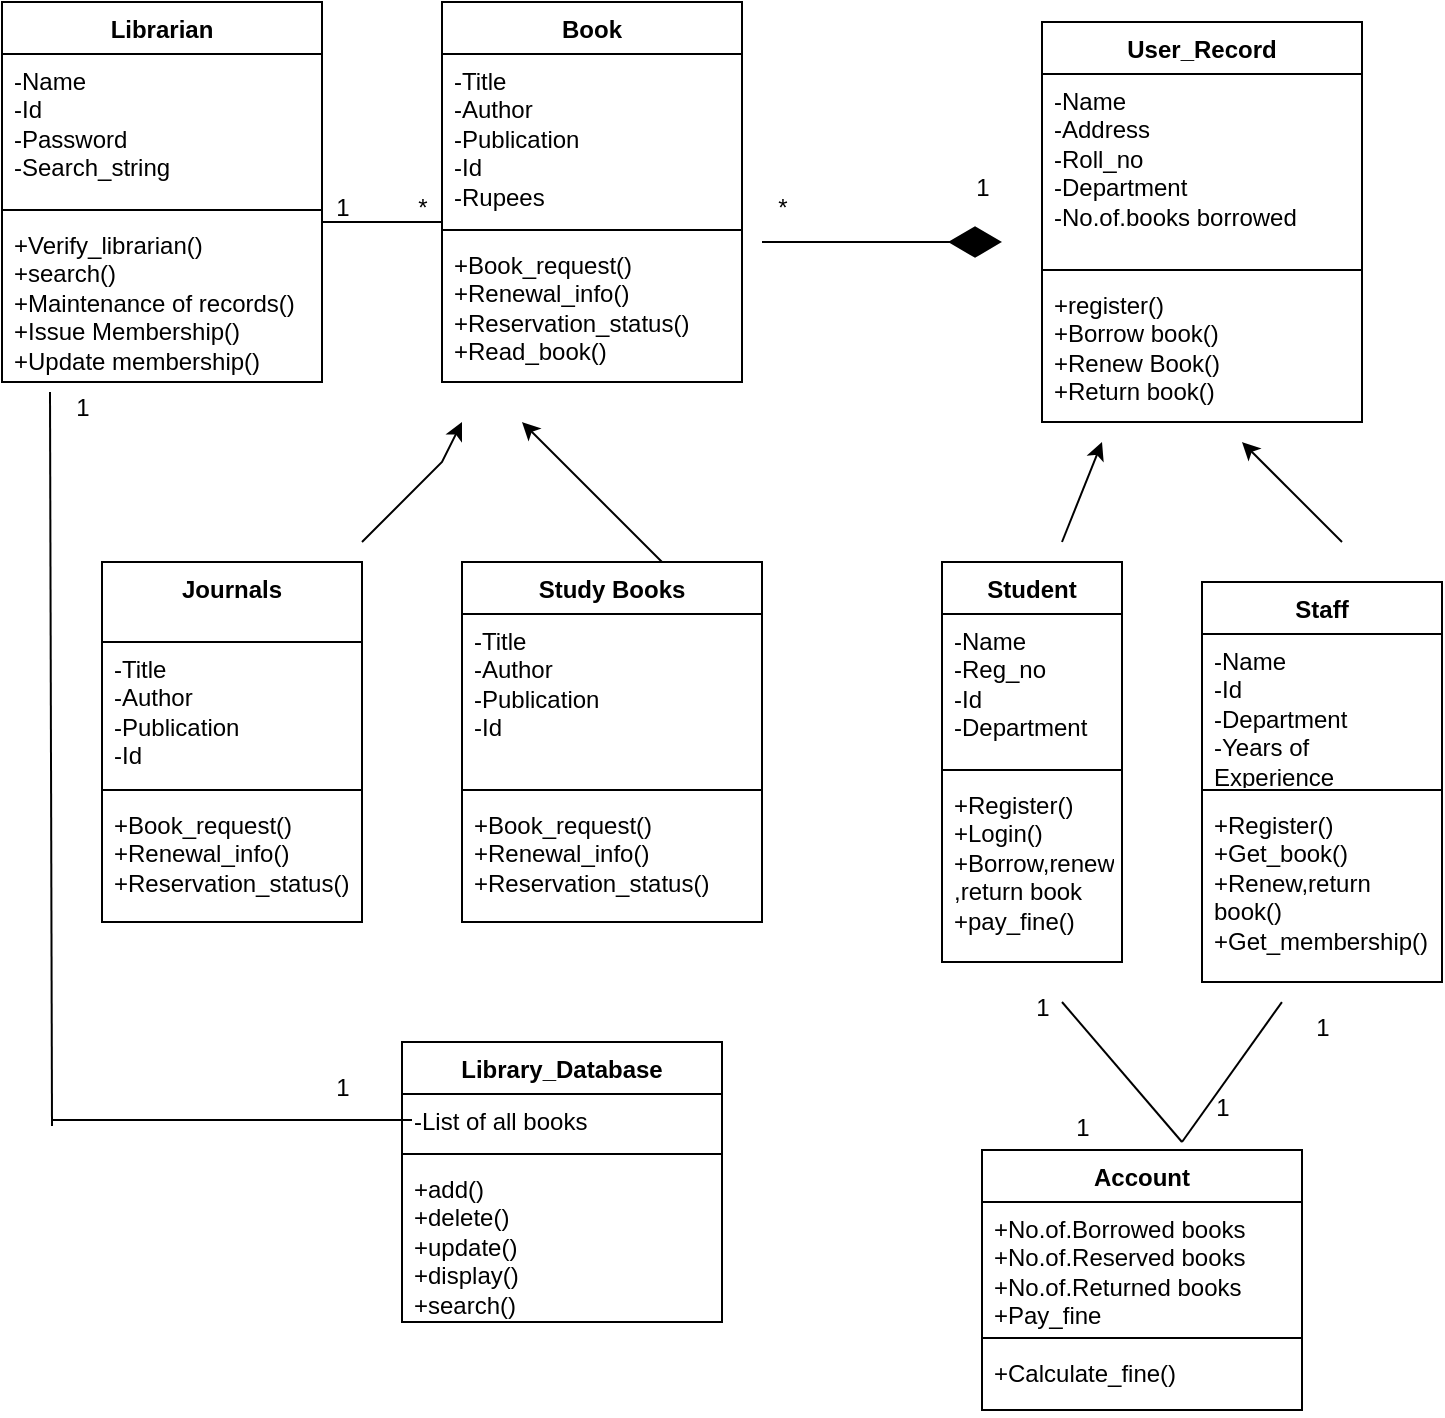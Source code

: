 <mxfile version="24.7.7">
  <diagram id="C5RBs43oDa-KdzZeNtuy" name="Page-1">
    <mxGraphModel dx="1434" dy="728" grid="1" gridSize="10" guides="1" tooltips="1" connect="1" arrows="1" fold="1" page="1" pageScale="1" pageWidth="827" pageHeight="1169" math="0" shadow="0">
      <root>
        <mxCell id="WIyWlLk6GJQsqaUBKTNV-0" />
        <mxCell id="WIyWlLk6GJQsqaUBKTNV-1" parent="WIyWlLk6GJQsqaUBKTNV-0" />
        <mxCell id="e8zVixRo0vkdpL-Mrhjq-0" value="Book" style="swimlane;fontStyle=1;align=center;verticalAlign=top;childLayout=stackLayout;horizontal=1;startSize=26;horizontalStack=0;resizeParent=1;resizeParentMax=0;resizeLast=0;collapsible=1;marginBottom=0;whiteSpace=wrap;html=1;" vertex="1" parent="WIyWlLk6GJQsqaUBKTNV-1">
          <mxGeometry x="240" y="30" width="150" height="190" as="geometry" />
        </mxCell>
        <mxCell id="e8zVixRo0vkdpL-Mrhjq-1" value="-Title&lt;div&gt;-Author&lt;/div&gt;&lt;div&gt;-Publication&lt;/div&gt;&lt;div&gt;-Id&lt;/div&gt;&lt;div&gt;-Rupees&lt;/div&gt;" style="text;strokeColor=none;fillColor=none;align=left;verticalAlign=top;spacingLeft=4;spacingRight=4;overflow=hidden;rotatable=0;points=[[0,0.5],[1,0.5]];portConstraint=eastwest;whiteSpace=wrap;html=1;" vertex="1" parent="e8zVixRo0vkdpL-Mrhjq-0">
          <mxGeometry y="26" width="150" height="84" as="geometry" />
        </mxCell>
        <mxCell id="e8zVixRo0vkdpL-Mrhjq-2" value="" style="line;strokeWidth=1;fillColor=none;align=left;verticalAlign=middle;spacingTop=-1;spacingLeft=3;spacingRight=3;rotatable=0;labelPosition=right;points=[];portConstraint=eastwest;strokeColor=inherit;" vertex="1" parent="e8zVixRo0vkdpL-Mrhjq-0">
          <mxGeometry y="110" width="150" height="8" as="geometry" />
        </mxCell>
        <mxCell id="e8zVixRo0vkdpL-Mrhjq-3" value="&lt;div&gt;+Book_request()&lt;/div&gt;&lt;div&gt;+Renewal_info()&lt;/div&gt;&lt;div&gt;+Reservation_status()&lt;/div&gt;&lt;div&gt;+Read_book()&lt;/div&gt;" style="text;strokeColor=none;fillColor=none;align=left;verticalAlign=top;spacingLeft=4;spacingRight=4;overflow=hidden;rotatable=0;points=[[0,0.5],[1,0.5]];portConstraint=eastwest;whiteSpace=wrap;html=1;" vertex="1" parent="e8zVixRo0vkdpL-Mrhjq-0">
          <mxGeometry y="118" width="150" height="72" as="geometry" />
        </mxCell>
        <mxCell id="e8zVixRo0vkdpL-Mrhjq-6" value="" style="endArrow=classic;html=1;rounded=0;" edge="1" parent="WIyWlLk6GJQsqaUBKTNV-1">
          <mxGeometry width="50" height="50" relative="1" as="geometry">
            <mxPoint x="200" y="300" as="sourcePoint" />
            <mxPoint x="250" y="240" as="targetPoint" />
            <Array as="points">
              <mxPoint x="240" y="260" />
            </Array>
          </mxGeometry>
        </mxCell>
        <mxCell id="e8zVixRo0vkdpL-Mrhjq-9" value="" style="endArrow=classic;html=1;rounded=0;" edge="1" parent="WIyWlLk6GJQsqaUBKTNV-1">
          <mxGeometry width="50" height="50" relative="1" as="geometry">
            <mxPoint x="350" y="310" as="sourcePoint" />
            <mxPoint x="280" y="240" as="targetPoint" />
          </mxGeometry>
        </mxCell>
        <mxCell id="e8zVixRo0vkdpL-Mrhjq-10" value="Journals" style="swimlane;fontStyle=1;align=center;verticalAlign=top;childLayout=stackLayout;horizontal=1;startSize=40;horizontalStack=0;resizeParent=1;resizeParentMax=0;resizeLast=0;collapsible=1;marginBottom=0;whiteSpace=wrap;html=1;" vertex="1" parent="WIyWlLk6GJQsqaUBKTNV-1">
          <mxGeometry x="70" y="310" width="130" height="180" as="geometry" />
        </mxCell>
        <mxCell id="e8zVixRo0vkdpL-Mrhjq-11" value="&lt;div&gt;-Title&lt;/div&gt;&lt;div&gt;-Author&lt;/div&gt;&lt;div&gt;-Publication&lt;/div&gt;&lt;div&gt;-Id&lt;/div&gt;" style="text;strokeColor=none;fillColor=none;align=left;verticalAlign=top;spacingLeft=4;spacingRight=4;overflow=hidden;rotatable=0;points=[[0,0.5],[1,0.5]];portConstraint=eastwest;whiteSpace=wrap;html=1;" vertex="1" parent="e8zVixRo0vkdpL-Mrhjq-10">
          <mxGeometry y="40" width="130" height="70" as="geometry" />
        </mxCell>
        <mxCell id="e8zVixRo0vkdpL-Mrhjq-12" value="" style="line;strokeWidth=1;fillColor=none;align=left;verticalAlign=middle;spacingTop=-1;spacingLeft=3;spacingRight=3;rotatable=0;labelPosition=right;points=[];portConstraint=eastwest;strokeColor=inherit;" vertex="1" parent="e8zVixRo0vkdpL-Mrhjq-10">
          <mxGeometry y="110" width="130" height="8" as="geometry" />
        </mxCell>
        <mxCell id="e8zVixRo0vkdpL-Mrhjq-13" value="+Book_request()&lt;div&gt;+Renewal_info()&lt;/div&gt;&lt;div&gt;+Reservation_status()&lt;/div&gt;" style="text;strokeColor=none;fillColor=none;align=left;verticalAlign=top;spacingLeft=4;spacingRight=4;overflow=hidden;rotatable=0;points=[[0,0.5],[1,0.5]];portConstraint=eastwest;whiteSpace=wrap;html=1;" vertex="1" parent="e8zVixRo0vkdpL-Mrhjq-10">
          <mxGeometry y="118" width="130" height="62" as="geometry" />
        </mxCell>
        <mxCell id="e8zVixRo0vkdpL-Mrhjq-14" value="Study Books" style="swimlane;fontStyle=1;align=center;verticalAlign=top;childLayout=stackLayout;horizontal=1;startSize=26;horizontalStack=0;resizeParent=1;resizeParentMax=0;resizeLast=0;collapsible=1;marginBottom=0;whiteSpace=wrap;html=1;" vertex="1" parent="WIyWlLk6GJQsqaUBKTNV-1">
          <mxGeometry x="250" y="310" width="150" height="180" as="geometry" />
        </mxCell>
        <mxCell id="e8zVixRo0vkdpL-Mrhjq-15" value="-Title&lt;div&gt;-Author&lt;/div&gt;&lt;div&gt;-Publication&lt;/div&gt;&lt;div&gt;-Id&lt;/div&gt;" style="text;strokeColor=none;fillColor=none;align=left;verticalAlign=top;spacingLeft=4;spacingRight=4;overflow=hidden;rotatable=0;points=[[0,0.5],[1,0.5]];portConstraint=eastwest;whiteSpace=wrap;html=1;" vertex="1" parent="e8zVixRo0vkdpL-Mrhjq-14">
          <mxGeometry y="26" width="150" height="84" as="geometry" />
        </mxCell>
        <mxCell id="e8zVixRo0vkdpL-Mrhjq-16" value="" style="line;strokeWidth=1;fillColor=none;align=left;verticalAlign=middle;spacingTop=-1;spacingLeft=3;spacingRight=3;rotatable=0;labelPosition=right;points=[];portConstraint=eastwest;strokeColor=inherit;" vertex="1" parent="e8zVixRo0vkdpL-Mrhjq-14">
          <mxGeometry y="110" width="150" height="8" as="geometry" />
        </mxCell>
        <mxCell id="e8zVixRo0vkdpL-Mrhjq-17" value="+Book_request()&lt;div&gt;+Renewal_info()&lt;/div&gt;&lt;div&gt;+Reservation_status()&lt;/div&gt;" style="text;strokeColor=none;fillColor=none;align=left;verticalAlign=top;spacingLeft=4;spacingRight=4;overflow=hidden;rotatable=0;points=[[0,0.5],[1,0.5]];portConstraint=eastwest;whiteSpace=wrap;html=1;" vertex="1" parent="e8zVixRo0vkdpL-Mrhjq-14">
          <mxGeometry y="118" width="150" height="62" as="geometry" />
        </mxCell>
        <mxCell id="e8zVixRo0vkdpL-Mrhjq-18" value="" style="endArrow=diamondThin;endFill=1;endSize=24;html=1;rounded=0;" edge="1" parent="WIyWlLk6GJQsqaUBKTNV-1">
          <mxGeometry width="160" relative="1" as="geometry">
            <mxPoint x="400" y="150" as="sourcePoint" />
            <mxPoint x="520" y="150" as="targetPoint" />
          </mxGeometry>
        </mxCell>
        <mxCell id="e8zVixRo0vkdpL-Mrhjq-27" value="User_Record" style="swimlane;fontStyle=1;align=center;verticalAlign=top;childLayout=stackLayout;horizontal=1;startSize=26;horizontalStack=0;resizeParent=1;resizeParentMax=0;resizeLast=0;collapsible=1;marginBottom=0;whiteSpace=wrap;html=1;" vertex="1" parent="WIyWlLk6GJQsqaUBKTNV-1">
          <mxGeometry x="540" y="40" width="160" height="200" as="geometry" />
        </mxCell>
        <mxCell id="e8zVixRo0vkdpL-Mrhjq-28" value="-Name&lt;div&gt;-Address&lt;/div&gt;&lt;div&gt;-Roll_no&lt;/div&gt;&lt;div&gt;-Department&lt;/div&gt;&lt;div&gt;-No.of.books borrowed&lt;/div&gt;" style="text;strokeColor=none;fillColor=none;align=left;verticalAlign=top;spacingLeft=4;spacingRight=4;overflow=hidden;rotatable=0;points=[[0,0.5],[1,0.5]];portConstraint=eastwest;whiteSpace=wrap;html=1;" vertex="1" parent="e8zVixRo0vkdpL-Mrhjq-27">
          <mxGeometry y="26" width="160" height="94" as="geometry" />
        </mxCell>
        <mxCell id="e8zVixRo0vkdpL-Mrhjq-29" value="" style="line;strokeWidth=1;fillColor=none;align=left;verticalAlign=middle;spacingTop=-1;spacingLeft=3;spacingRight=3;rotatable=0;labelPosition=right;points=[];portConstraint=eastwest;strokeColor=inherit;" vertex="1" parent="e8zVixRo0vkdpL-Mrhjq-27">
          <mxGeometry y="120" width="160" height="8" as="geometry" />
        </mxCell>
        <mxCell id="e8zVixRo0vkdpL-Mrhjq-30" value="+register()&lt;div&gt;+Borrow book()&lt;/div&gt;&lt;div&gt;+Renew Book()&lt;/div&gt;&lt;div&gt;+Return book()&lt;/div&gt;" style="text;strokeColor=none;fillColor=none;align=left;verticalAlign=top;spacingLeft=4;spacingRight=4;overflow=hidden;rotatable=0;points=[[0,0.5],[1,0.5]];portConstraint=eastwest;whiteSpace=wrap;html=1;" vertex="1" parent="e8zVixRo0vkdpL-Mrhjq-27">
          <mxGeometry y="128" width="160" height="72" as="geometry" />
        </mxCell>
        <mxCell id="e8zVixRo0vkdpL-Mrhjq-31" value="" style="endArrow=classic;html=1;rounded=0;" edge="1" parent="WIyWlLk6GJQsqaUBKTNV-1">
          <mxGeometry width="50" height="50" relative="1" as="geometry">
            <mxPoint x="550" y="300" as="sourcePoint" />
            <mxPoint x="570" y="250" as="targetPoint" />
          </mxGeometry>
        </mxCell>
        <mxCell id="e8zVixRo0vkdpL-Mrhjq-37" value="" style="endArrow=classic;html=1;rounded=0;" edge="1" parent="WIyWlLk6GJQsqaUBKTNV-1">
          <mxGeometry width="50" height="50" relative="1" as="geometry">
            <mxPoint x="690" y="300" as="sourcePoint" />
            <mxPoint x="640" y="250" as="targetPoint" />
          </mxGeometry>
        </mxCell>
        <mxCell id="e8zVixRo0vkdpL-Mrhjq-38" value="Staff" style="swimlane;fontStyle=1;align=center;verticalAlign=top;childLayout=stackLayout;horizontal=1;startSize=26;horizontalStack=0;resizeParent=1;resizeParentMax=0;resizeLast=0;collapsible=1;marginBottom=0;whiteSpace=wrap;html=1;" vertex="1" parent="WIyWlLk6GJQsqaUBKTNV-1">
          <mxGeometry x="620" y="320" width="120" height="200" as="geometry" />
        </mxCell>
        <mxCell id="e8zVixRo0vkdpL-Mrhjq-39" value="-Name&lt;div&gt;-Id&lt;/div&gt;&lt;div&gt;-Department&lt;/div&gt;&lt;div&gt;-Years of Experience&lt;/div&gt;" style="text;strokeColor=none;fillColor=none;align=left;verticalAlign=top;spacingLeft=4;spacingRight=4;overflow=hidden;rotatable=0;points=[[0,0.5],[1,0.5]];portConstraint=eastwest;whiteSpace=wrap;html=1;" vertex="1" parent="e8zVixRo0vkdpL-Mrhjq-38">
          <mxGeometry y="26" width="120" height="74" as="geometry" />
        </mxCell>
        <mxCell id="e8zVixRo0vkdpL-Mrhjq-40" value="" style="line;strokeWidth=1;fillColor=none;align=left;verticalAlign=middle;spacingTop=-1;spacingLeft=3;spacingRight=3;rotatable=0;labelPosition=right;points=[];portConstraint=eastwest;strokeColor=inherit;" vertex="1" parent="e8zVixRo0vkdpL-Mrhjq-38">
          <mxGeometry y="100" width="120" height="8" as="geometry" />
        </mxCell>
        <mxCell id="e8zVixRo0vkdpL-Mrhjq-41" value="+Register()&lt;div&gt;+Get_book()&lt;/div&gt;&lt;div&gt;+Renew,return book()&lt;/div&gt;&lt;div&gt;+Get_membership()&lt;/div&gt;" style="text;strokeColor=none;fillColor=none;align=left;verticalAlign=top;spacingLeft=4;spacingRight=4;overflow=hidden;rotatable=0;points=[[0,0.5],[1,0.5]];portConstraint=eastwest;whiteSpace=wrap;html=1;" vertex="1" parent="e8zVixRo0vkdpL-Mrhjq-38">
          <mxGeometry y="108" width="120" height="92" as="geometry" />
        </mxCell>
        <mxCell id="e8zVixRo0vkdpL-Mrhjq-43" value="Student" style="swimlane;fontStyle=1;align=center;verticalAlign=top;childLayout=stackLayout;horizontal=1;startSize=26;horizontalStack=0;resizeParent=1;resizeParentMax=0;resizeLast=0;collapsible=1;marginBottom=0;whiteSpace=wrap;html=1;" vertex="1" parent="WIyWlLk6GJQsqaUBKTNV-1">
          <mxGeometry x="490" y="310" width="90" height="200" as="geometry" />
        </mxCell>
        <mxCell id="e8zVixRo0vkdpL-Mrhjq-44" value="-Name&lt;div&gt;-Reg_no&lt;/div&gt;&lt;div&gt;-Id&lt;/div&gt;&lt;div&gt;-Department&lt;/div&gt;" style="text;strokeColor=none;fillColor=none;align=left;verticalAlign=top;spacingLeft=4;spacingRight=4;overflow=hidden;rotatable=0;points=[[0,0.5],[1,0.5]];portConstraint=eastwest;whiteSpace=wrap;html=1;" vertex="1" parent="e8zVixRo0vkdpL-Mrhjq-43">
          <mxGeometry y="26" width="90" height="74" as="geometry" />
        </mxCell>
        <mxCell id="e8zVixRo0vkdpL-Mrhjq-45" value="" style="line;strokeWidth=1;fillColor=none;align=left;verticalAlign=middle;spacingTop=-1;spacingLeft=3;spacingRight=3;rotatable=0;labelPosition=right;points=[];portConstraint=eastwest;strokeColor=inherit;" vertex="1" parent="e8zVixRo0vkdpL-Mrhjq-43">
          <mxGeometry y="100" width="90" height="8" as="geometry" />
        </mxCell>
        <mxCell id="e8zVixRo0vkdpL-Mrhjq-46" value="+Register()&lt;div&gt;+Login()&lt;/div&gt;&lt;div&gt;+Borrow,renew&lt;/div&gt;&lt;div&gt;,return book&lt;/div&gt;&lt;div&gt;+pay_fine()&lt;/div&gt;" style="text;strokeColor=none;fillColor=none;align=left;verticalAlign=top;spacingLeft=4;spacingRight=4;overflow=hidden;rotatable=0;points=[[0,0.5],[1,0.5]];portConstraint=eastwest;whiteSpace=wrap;html=1;" vertex="1" parent="e8zVixRo0vkdpL-Mrhjq-43">
          <mxGeometry y="108" width="90" height="92" as="geometry" />
        </mxCell>
        <mxCell id="e8zVixRo0vkdpL-Mrhjq-47" value="Librarian" style="swimlane;fontStyle=1;align=center;verticalAlign=top;childLayout=stackLayout;horizontal=1;startSize=26;horizontalStack=0;resizeParent=1;resizeParentMax=0;resizeLast=0;collapsible=1;marginBottom=0;whiteSpace=wrap;html=1;" vertex="1" parent="WIyWlLk6GJQsqaUBKTNV-1">
          <mxGeometry x="20" y="30" width="160" height="190" as="geometry" />
        </mxCell>
        <mxCell id="e8zVixRo0vkdpL-Mrhjq-48" value="-Name&lt;div&gt;-Id&lt;/div&gt;&lt;div&gt;-Password&lt;/div&gt;&lt;div&gt;-Search_string&lt;/div&gt;" style="text;strokeColor=none;fillColor=none;align=left;verticalAlign=top;spacingLeft=4;spacingRight=4;overflow=hidden;rotatable=0;points=[[0,0.5],[1,0.5]];portConstraint=eastwest;whiteSpace=wrap;html=1;" vertex="1" parent="e8zVixRo0vkdpL-Mrhjq-47">
          <mxGeometry y="26" width="160" height="74" as="geometry" />
        </mxCell>
        <mxCell id="e8zVixRo0vkdpL-Mrhjq-49" value="" style="line;strokeWidth=1;fillColor=none;align=left;verticalAlign=middle;spacingTop=-1;spacingLeft=3;spacingRight=3;rotatable=0;labelPosition=right;points=[];portConstraint=eastwest;strokeColor=inherit;" vertex="1" parent="e8zVixRo0vkdpL-Mrhjq-47">
          <mxGeometry y="100" width="160" height="8" as="geometry" />
        </mxCell>
        <mxCell id="e8zVixRo0vkdpL-Mrhjq-50" value="+Verify_librarian()&lt;div&gt;+search()&lt;/div&gt;&lt;div&gt;+Maintenance of records()&lt;/div&gt;&lt;div&gt;+Issue Membership()&lt;/div&gt;&lt;div&gt;+Update membership()&lt;/div&gt;" style="text;strokeColor=none;fillColor=none;align=left;verticalAlign=top;spacingLeft=4;spacingRight=4;overflow=hidden;rotatable=0;points=[[0,0.5],[1,0.5]];portConstraint=eastwest;whiteSpace=wrap;html=1;" vertex="1" parent="e8zVixRo0vkdpL-Mrhjq-47">
          <mxGeometry y="108" width="160" height="82" as="geometry" />
        </mxCell>
        <mxCell id="e8zVixRo0vkdpL-Mrhjq-51" value="" style="line;strokeWidth=1;fillColor=none;align=left;verticalAlign=middle;spacingTop=-1;spacingLeft=3;spacingRight=3;rotatable=0;labelPosition=right;points=[];portConstraint=eastwest;strokeColor=inherit;" vertex="1" parent="WIyWlLk6GJQsqaUBKTNV-1">
          <mxGeometry x="180" y="46" width="60" height="188" as="geometry" />
        </mxCell>
        <mxCell id="e8zVixRo0vkdpL-Mrhjq-54" value="" style="line;strokeWidth=1;fillColor=none;align=left;verticalAlign=middle;spacingTop=-1;spacingLeft=3;spacingRight=3;rotatable=0;labelPosition=right;points=[];portConstraint=eastwest;strokeColor=inherit;" vertex="1" parent="WIyWlLk6GJQsqaUBKTNV-1">
          <mxGeometry x="45" y="585" width="180" height="8" as="geometry" />
        </mxCell>
        <mxCell id="e8zVixRo0vkdpL-Mrhjq-63" value="Library_Database" style="swimlane;fontStyle=1;align=center;verticalAlign=top;childLayout=stackLayout;horizontal=1;startSize=26;horizontalStack=0;resizeParent=1;resizeParentMax=0;resizeLast=0;collapsible=1;marginBottom=0;whiteSpace=wrap;html=1;" vertex="1" parent="WIyWlLk6GJQsqaUBKTNV-1">
          <mxGeometry x="220" y="550" width="160" height="140" as="geometry" />
        </mxCell>
        <mxCell id="e8zVixRo0vkdpL-Mrhjq-64" value="-List of all books" style="text;strokeColor=none;fillColor=none;align=left;verticalAlign=top;spacingLeft=4;spacingRight=4;overflow=hidden;rotatable=0;points=[[0,0.5],[1,0.5]];portConstraint=eastwest;whiteSpace=wrap;html=1;" vertex="1" parent="e8zVixRo0vkdpL-Mrhjq-63">
          <mxGeometry y="26" width="160" height="26" as="geometry" />
        </mxCell>
        <mxCell id="e8zVixRo0vkdpL-Mrhjq-65" value="" style="line;strokeWidth=1;fillColor=none;align=left;verticalAlign=middle;spacingTop=-1;spacingLeft=3;spacingRight=3;rotatable=0;labelPosition=right;points=[];portConstraint=eastwest;strokeColor=inherit;" vertex="1" parent="e8zVixRo0vkdpL-Mrhjq-63">
          <mxGeometry y="52" width="160" height="8" as="geometry" />
        </mxCell>
        <mxCell id="e8zVixRo0vkdpL-Mrhjq-66" value="+add()&lt;div&gt;+delete()&lt;/div&gt;&lt;div&gt;+update()&lt;/div&gt;&lt;div&gt;+display()&lt;/div&gt;&lt;div&gt;+search()&lt;/div&gt;" style="text;strokeColor=none;fillColor=none;align=left;verticalAlign=top;spacingLeft=4;spacingRight=4;overflow=hidden;rotatable=0;points=[[0,0.5],[1,0.5]];portConstraint=eastwest;whiteSpace=wrap;html=1;" vertex="1" parent="e8zVixRo0vkdpL-Mrhjq-63">
          <mxGeometry y="60" width="160" height="80" as="geometry" />
        </mxCell>
        <mxCell id="e8zVixRo0vkdpL-Mrhjq-67" value="" style="endArrow=none;html=1;rounded=0;" edge="1" parent="WIyWlLk6GJQsqaUBKTNV-1">
          <mxGeometry width="50" height="50" relative="1" as="geometry">
            <mxPoint x="610" y="600" as="sourcePoint" />
            <mxPoint x="550" y="530" as="targetPoint" />
          </mxGeometry>
        </mxCell>
        <mxCell id="e8zVixRo0vkdpL-Mrhjq-68" value="" style="endArrow=none;html=1;rounded=0;entryX=0.333;entryY=1.109;entryDx=0;entryDy=0;entryPerimeter=0;" edge="1" parent="WIyWlLk6GJQsqaUBKTNV-1" target="e8zVixRo0vkdpL-Mrhjq-41">
          <mxGeometry width="50" height="50" relative="1" as="geometry">
            <mxPoint x="610" y="600" as="sourcePoint" />
            <mxPoint x="680" y="535" as="targetPoint" />
          </mxGeometry>
        </mxCell>
        <mxCell id="e8zVixRo0vkdpL-Mrhjq-69" value="Account" style="swimlane;fontStyle=1;align=center;verticalAlign=top;childLayout=stackLayout;horizontal=1;startSize=26;horizontalStack=0;resizeParent=1;resizeParentMax=0;resizeLast=0;collapsible=1;marginBottom=0;whiteSpace=wrap;html=1;" vertex="1" parent="WIyWlLk6GJQsqaUBKTNV-1">
          <mxGeometry x="510" y="604" width="160" height="130" as="geometry" />
        </mxCell>
        <mxCell id="e8zVixRo0vkdpL-Mrhjq-70" value="+No.of.Borrowed books&lt;div&gt;+No.of.Reserved books&lt;/div&gt;&lt;div&gt;+No.of.Returned books&lt;/div&gt;&lt;div&gt;+Pay_fine&lt;/div&gt;" style="text;strokeColor=none;fillColor=none;align=left;verticalAlign=top;spacingLeft=4;spacingRight=4;overflow=hidden;rotatable=0;points=[[0,0.5],[1,0.5]];portConstraint=eastwest;whiteSpace=wrap;html=1;" vertex="1" parent="e8zVixRo0vkdpL-Mrhjq-69">
          <mxGeometry y="26" width="160" height="64" as="geometry" />
        </mxCell>
        <mxCell id="e8zVixRo0vkdpL-Mrhjq-71" value="" style="line;strokeWidth=1;fillColor=none;align=left;verticalAlign=middle;spacingTop=-1;spacingLeft=3;spacingRight=3;rotatable=0;labelPosition=right;points=[];portConstraint=eastwest;strokeColor=inherit;" vertex="1" parent="e8zVixRo0vkdpL-Mrhjq-69">
          <mxGeometry y="90" width="160" height="8" as="geometry" />
        </mxCell>
        <mxCell id="e8zVixRo0vkdpL-Mrhjq-72" value="+Calculate_fine()" style="text;strokeColor=none;fillColor=none;align=left;verticalAlign=top;spacingLeft=4;spacingRight=4;overflow=hidden;rotatable=0;points=[[0,0.5],[1,0.5]];portConstraint=eastwest;whiteSpace=wrap;html=1;" vertex="1" parent="e8zVixRo0vkdpL-Mrhjq-69">
          <mxGeometry y="98" width="160" height="32" as="geometry" />
        </mxCell>
        <mxCell id="e8zVixRo0vkdpL-Mrhjq-74" value="1" style="text;html=1;align=center;verticalAlign=middle;resizable=0;points=[];autosize=1;strokeColor=none;fillColor=none;" vertex="1" parent="WIyWlLk6GJQsqaUBKTNV-1">
          <mxGeometry x="495" y="108" width="30" height="30" as="geometry" />
        </mxCell>
        <mxCell id="e8zVixRo0vkdpL-Mrhjq-75" value="*" style="text;html=1;align=center;verticalAlign=middle;resizable=0;points=[];autosize=1;strokeColor=none;fillColor=none;" vertex="1" parent="WIyWlLk6GJQsqaUBKTNV-1">
          <mxGeometry x="395" y="118" width="30" height="30" as="geometry" />
        </mxCell>
        <mxCell id="e8zVixRo0vkdpL-Mrhjq-76" value="*" style="text;html=1;align=center;verticalAlign=middle;resizable=0;points=[];autosize=1;strokeColor=none;fillColor=none;" vertex="1" parent="WIyWlLk6GJQsqaUBKTNV-1">
          <mxGeometry x="215" y="118" width="30" height="30" as="geometry" />
        </mxCell>
        <mxCell id="e8zVixRo0vkdpL-Mrhjq-79" value="" style="endArrow=none;html=1;rounded=0;exitX=0.033;exitY=0.125;exitDx=0;exitDy=0;exitPerimeter=0;entryX=0.15;entryY=1.061;entryDx=0;entryDy=0;entryPerimeter=0;" edge="1" parent="WIyWlLk6GJQsqaUBKTNV-1" target="e8zVixRo0vkdpL-Mrhjq-50">
          <mxGeometry width="50" height="50" relative="1" as="geometry">
            <mxPoint x="45.0" y="592.02" as="sourcePoint" />
            <mxPoint x="27.02" y="227.988" as="targetPoint" />
          </mxGeometry>
        </mxCell>
        <mxCell id="e8zVixRo0vkdpL-Mrhjq-80" value="1" style="text;html=1;align=center;verticalAlign=middle;resizable=0;points=[];autosize=1;strokeColor=none;fillColor=none;" vertex="1" parent="WIyWlLk6GJQsqaUBKTNV-1">
          <mxGeometry x="175" y="118" width="30" height="30" as="geometry" />
        </mxCell>
        <mxCell id="e8zVixRo0vkdpL-Mrhjq-81" value="1" style="text;html=1;align=center;verticalAlign=middle;resizable=0;points=[];autosize=1;strokeColor=none;fillColor=none;" vertex="1" parent="WIyWlLk6GJQsqaUBKTNV-1">
          <mxGeometry x="45" y="218" width="30" height="30" as="geometry" />
        </mxCell>
        <mxCell id="e8zVixRo0vkdpL-Mrhjq-82" value="1" style="text;html=1;align=center;verticalAlign=middle;resizable=0;points=[];autosize=1;strokeColor=none;fillColor=none;" vertex="1" parent="WIyWlLk6GJQsqaUBKTNV-1">
          <mxGeometry x="175" y="558" width="30" height="30" as="geometry" />
        </mxCell>
        <mxCell id="e8zVixRo0vkdpL-Mrhjq-83" value="1" style="text;html=1;align=center;verticalAlign=middle;resizable=0;points=[];autosize=1;strokeColor=none;fillColor=none;" vertex="1" parent="WIyWlLk6GJQsqaUBKTNV-1">
          <mxGeometry x="525" y="518" width="30" height="30" as="geometry" />
        </mxCell>
        <mxCell id="e8zVixRo0vkdpL-Mrhjq-84" value="1" style="text;html=1;align=center;verticalAlign=middle;resizable=0;points=[];autosize=1;strokeColor=none;fillColor=none;" vertex="1" parent="WIyWlLk6GJQsqaUBKTNV-1">
          <mxGeometry x="545" y="578" width="30" height="30" as="geometry" />
        </mxCell>
        <mxCell id="e8zVixRo0vkdpL-Mrhjq-85" value="1" style="text;html=1;align=center;verticalAlign=middle;resizable=0;points=[];autosize=1;strokeColor=none;fillColor=none;" vertex="1" parent="WIyWlLk6GJQsqaUBKTNV-1">
          <mxGeometry x="665" y="528" width="30" height="30" as="geometry" />
        </mxCell>
        <mxCell id="e8zVixRo0vkdpL-Mrhjq-86" value="1" style="text;html=1;align=center;verticalAlign=middle;resizable=0;points=[];autosize=1;strokeColor=none;fillColor=none;" vertex="1" parent="WIyWlLk6GJQsqaUBKTNV-1">
          <mxGeometry x="615" y="568" width="30" height="30" as="geometry" />
        </mxCell>
      </root>
    </mxGraphModel>
  </diagram>
</mxfile>
